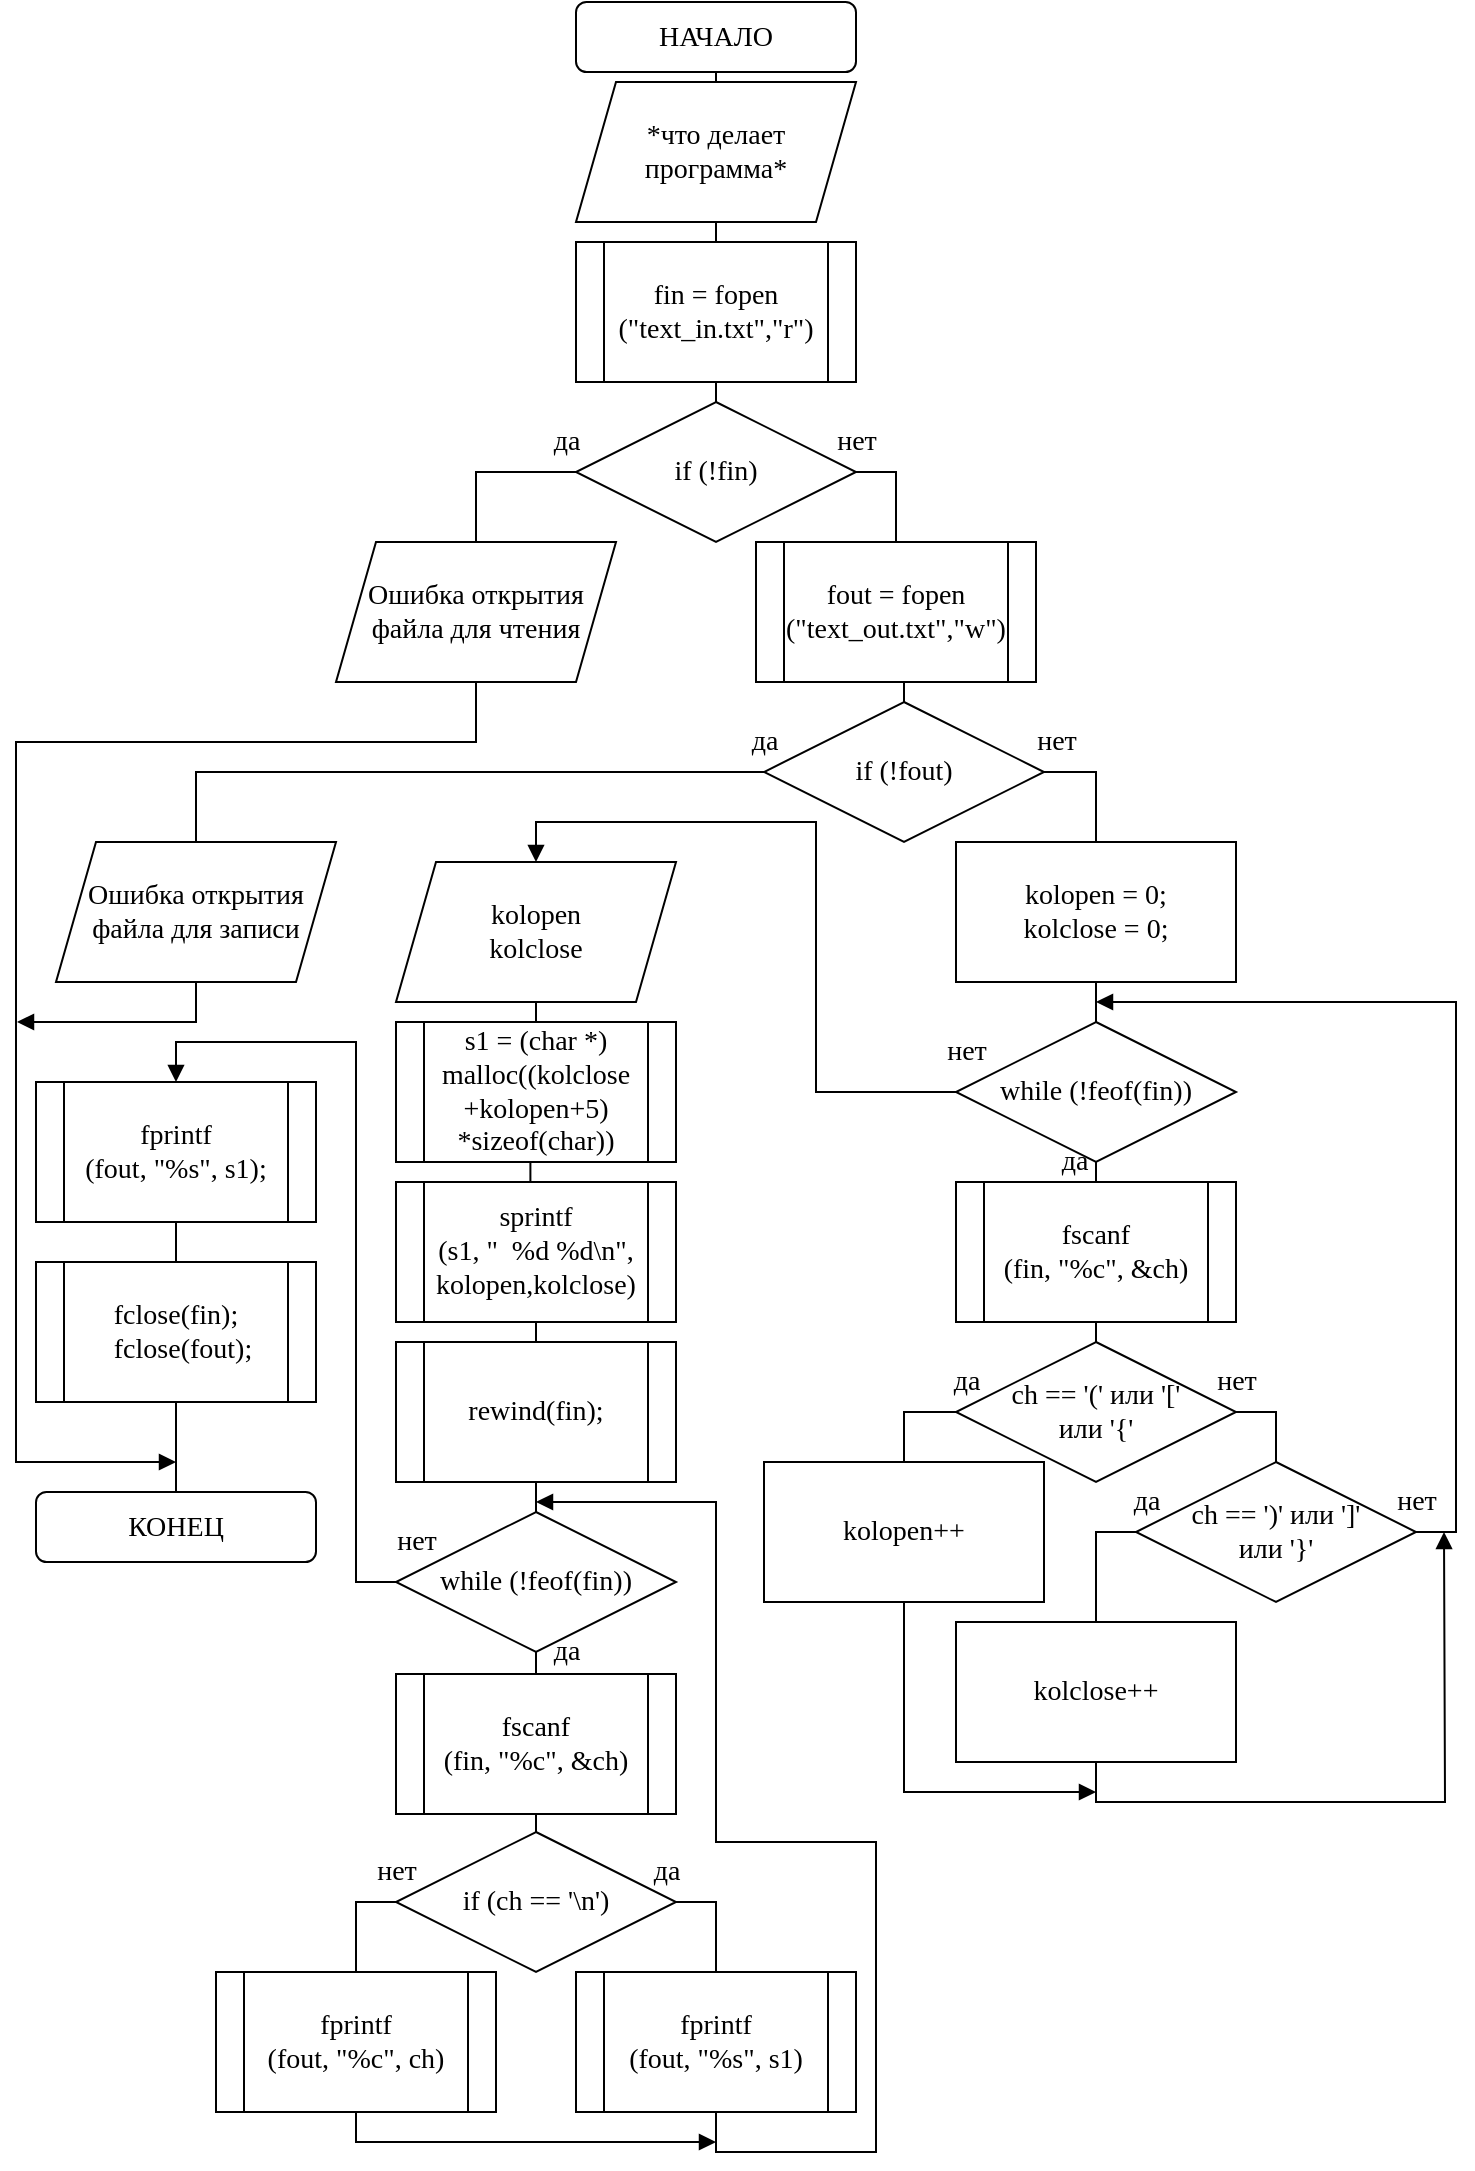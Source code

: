 <mxfile version="13.9.9" type="device" pages="2"><diagram id="NvmlJqEk3ywcbHGN_t4L" name="Си прог5"><mxGraphModel dx="2100" dy="3548" grid="1" gridSize="10" guides="1" tooltips="1" connect="1" arrows="1" fold="1" page="1" pageScale="1" pageWidth="827" pageHeight="1169" math="0" shadow="0"><root><mxCell id="0"/><mxCell id="1" parent="0"/><mxCell id="fmXWl0e9JELPS0jxIPx2-53" style="edgeStyle=orthogonalEdgeStyle;rounded=0;orthogonalLoop=1;jettySize=auto;html=1;exitX=0.5;exitY=1;exitDx=0;exitDy=0;entryX=0.5;entryY=0;entryDx=0;entryDy=0;endArrow=none;endFill=0;" edge="1" parent="1" source="fmXWl0e9JELPS0jxIPx2-6" target="fmXWl0e9JELPS0jxIPx2-7"><mxGeometry relative="1" as="geometry"/></mxCell><mxCell id="fmXWl0e9JELPS0jxIPx2-6" value="&lt;span style=&quot;font-family: &amp;#34;times new roman&amp;#34; ; font-size: 14px&quot;&gt;НАЧАЛО&lt;/span&gt;" style="rounded=1;whiteSpace=wrap;html=1;" vertex="1" parent="1"><mxGeometry x="310" width="140" height="35" as="geometry"/></mxCell><mxCell id="fmXWl0e9JELPS0jxIPx2-54" style="edgeStyle=orthogonalEdgeStyle;rounded=0;orthogonalLoop=1;jettySize=auto;html=1;exitX=0.5;exitY=1;exitDx=0;exitDy=0;entryX=0.5;entryY=0;entryDx=0;entryDy=0;endArrow=none;endFill=0;" edge="1" parent="1" source="fmXWl0e9JELPS0jxIPx2-7" target="fmXWl0e9JELPS0jxIPx2-10"><mxGeometry relative="1" as="geometry"/></mxCell><mxCell id="fmXWl0e9JELPS0jxIPx2-7" value="*что делает программа*" style="shape=parallelogram;perimeter=parallelogramPerimeter;whiteSpace=wrap;html=1;fixedSize=1;strokeWidth=1;fontFamily=Times New Roman;fontSize=14;" vertex="1" parent="1"><mxGeometry x="310" y="40" width="140" height="70" as="geometry"/></mxCell><mxCell id="fmXWl0e9JELPS0jxIPx2-57" style="edgeStyle=orthogonalEdgeStyle;rounded=0;orthogonalLoop=1;jettySize=auto;html=1;exitX=0.5;exitY=1;exitDx=0;exitDy=0;entryX=0.5;entryY=0;entryDx=0;entryDy=0;endArrow=none;endFill=0;" edge="1" parent="1" source="fmXWl0e9JELPS0jxIPx2-10" target="fmXWl0e9JELPS0jxIPx2-11"><mxGeometry relative="1" as="geometry"/></mxCell><mxCell id="fmXWl0e9JELPS0jxIPx2-10" value="fin = fopen&lt;br&gt;(&quot;text_in.txt&quot;,&quot;r&quot;)" style="shape=process;whiteSpace=wrap;html=1;backgroundOutline=1;strokeWidth=1;fontFamily=Times New Roman;fontSize=14;" vertex="1" parent="1"><mxGeometry x="310.0" y="120" width="140" height="70" as="geometry"/></mxCell><mxCell id="fmXWl0e9JELPS0jxIPx2-58" style="edgeStyle=orthogonalEdgeStyle;rounded=0;orthogonalLoop=1;jettySize=auto;html=1;exitX=0;exitY=0.5;exitDx=0;exitDy=0;entryX=0.5;entryY=0;entryDx=0;entryDy=0;endArrow=none;endFill=0;" edge="1" parent="1" source="fmXWl0e9JELPS0jxIPx2-11" target="fmXWl0e9JELPS0jxIPx2-17"><mxGeometry relative="1" as="geometry"/></mxCell><mxCell id="fmXWl0e9JELPS0jxIPx2-59" style="edgeStyle=orthogonalEdgeStyle;rounded=0;orthogonalLoop=1;jettySize=auto;html=1;exitX=1;exitY=0.5;exitDx=0;exitDy=0;entryX=0.5;entryY=0;entryDx=0;entryDy=0;endArrow=none;endFill=0;" edge="1" parent="1" source="fmXWl0e9JELPS0jxIPx2-11" target="fmXWl0e9JELPS0jxIPx2-20"><mxGeometry relative="1" as="geometry"/></mxCell><mxCell id="fmXWl0e9JELPS0jxIPx2-11" value="if (!fin)" style="rhombus;whiteSpace=wrap;html=1;strokeWidth=1;fontFamily=Times New Roman;fontSize=14;" vertex="1" parent="1"><mxGeometry x="310" y="200" width="140" height="70" as="geometry"/></mxCell><mxCell id="fmXWl0e9JELPS0jxIPx2-12" value="да" style="text;html=1;align=center;verticalAlign=middle;resizable=0;points=[];autosize=1;fontSize=14;fontFamily=Times New Roman;" vertex="1" parent="1"><mxGeometry x="290" y="210" width="30" height="20" as="geometry"/></mxCell><mxCell id="fmXWl0e9JELPS0jxIPx2-117" style="edgeStyle=orthogonalEdgeStyle;rounded=0;orthogonalLoop=1;jettySize=auto;html=1;exitX=0.5;exitY=1;exitDx=0;exitDy=0;endArrow=block;endFill=1;" edge="1" parent="1" source="fmXWl0e9JELPS0jxIPx2-17"><mxGeometry relative="1" as="geometry"><mxPoint x="110" y="730" as="targetPoint"/><Array as="points"><mxPoint x="260" y="370"/><mxPoint x="30" y="370"/><mxPoint x="30" y="730"/></Array></mxGeometry></mxCell><mxCell id="fmXWl0e9JELPS0jxIPx2-17" value="Ошибка открытия файла для чтения" style="shape=parallelogram;perimeter=parallelogramPerimeter;whiteSpace=wrap;html=1;fixedSize=1;strokeWidth=1;fontFamily=Times New Roman;fontSize=14;" vertex="1" parent="1"><mxGeometry x="190" y="270" width="140" height="70" as="geometry"/></mxCell><mxCell id="fmXWl0e9JELPS0jxIPx2-60" style="edgeStyle=orthogonalEdgeStyle;rounded=0;orthogonalLoop=1;jettySize=auto;html=1;exitX=0.5;exitY=1;exitDx=0;exitDy=0;entryX=0.5;entryY=0;entryDx=0;entryDy=0;endArrow=none;endFill=0;" edge="1" parent="1" source="fmXWl0e9JELPS0jxIPx2-20" target="fmXWl0e9JELPS0jxIPx2-23"><mxGeometry relative="1" as="geometry"/></mxCell><mxCell id="fmXWl0e9JELPS0jxIPx2-20" value="fout = fopen&lt;br&gt;(&quot;text_out.txt&quot;,&quot;w&quot;)" style="shape=process;whiteSpace=wrap;html=1;backgroundOutline=1;strokeWidth=1;fontFamily=Times New Roman;fontSize=14;" vertex="1" parent="1"><mxGeometry x="400.0" y="270" width="140" height="70" as="geometry"/></mxCell><mxCell id="fmXWl0e9JELPS0jxIPx2-22" value="нет" style="text;html=1;align=center;verticalAlign=middle;resizable=0;points=[];autosize=1;fontSize=14;fontFamily=Times New Roman;" vertex="1" parent="1"><mxGeometry x="430" y="210" width="40" height="20" as="geometry"/></mxCell><mxCell id="fmXWl0e9JELPS0jxIPx2-61" style="edgeStyle=orthogonalEdgeStyle;rounded=0;orthogonalLoop=1;jettySize=auto;html=1;exitX=0;exitY=0.5;exitDx=0;exitDy=0;entryX=0.5;entryY=0;entryDx=0;entryDy=0;endArrow=none;endFill=0;" edge="1" parent="1" source="fmXWl0e9JELPS0jxIPx2-23" target="fmXWl0e9JELPS0jxIPx2-26"><mxGeometry relative="1" as="geometry"/></mxCell><mxCell id="fmXWl0e9JELPS0jxIPx2-62" style="edgeStyle=orthogonalEdgeStyle;rounded=0;orthogonalLoop=1;jettySize=auto;html=1;exitX=1;exitY=0.5;exitDx=0;exitDy=0;entryX=0.5;entryY=0;entryDx=0;entryDy=0;endArrow=none;endFill=0;" edge="1" parent="1" source="fmXWl0e9JELPS0jxIPx2-23" target="fmXWl0e9JELPS0jxIPx2-30"><mxGeometry relative="1" as="geometry"/></mxCell><mxCell id="fmXWl0e9JELPS0jxIPx2-23" value="if (!fout)" style="rhombus;whiteSpace=wrap;html=1;strokeWidth=1;fontFamily=Times New Roman;fontSize=14;" vertex="1" parent="1"><mxGeometry x="404" y="350" width="140" height="70" as="geometry"/></mxCell><mxCell id="fmXWl0e9JELPS0jxIPx2-118" style="edgeStyle=orthogonalEdgeStyle;rounded=0;orthogonalLoop=1;jettySize=auto;html=1;exitX=0.5;exitY=1;exitDx=0;exitDy=0;endArrow=block;endFill=1;" edge="1" parent="1" source="fmXWl0e9JELPS0jxIPx2-26"><mxGeometry relative="1" as="geometry"><mxPoint x="30" y="510" as="targetPoint"/></mxGeometry></mxCell><mxCell id="fmXWl0e9JELPS0jxIPx2-26" value="Ошибка открытия файла для записи" style="shape=parallelogram;perimeter=parallelogramPerimeter;whiteSpace=wrap;html=1;fixedSize=1;strokeWidth=1;fontFamily=Times New Roman;fontSize=14;" vertex="1" parent="1"><mxGeometry x="50" y="420" width="140" height="70" as="geometry"/></mxCell><mxCell id="fmXWl0e9JELPS0jxIPx2-28" value="да" style="text;html=1;align=center;verticalAlign=middle;resizable=0;points=[];autosize=1;fontSize=14;fontFamily=Times New Roman;" vertex="1" parent="1"><mxGeometry x="389" y="360" width="30" height="20" as="geometry"/></mxCell><mxCell id="fmXWl0e9JELPS0jxIPx2-29" value="нет" style="text;html=1;align=center;verticalAlign=middle;resizable=0;points=[];autosize=1;fontSize=14;fontFamily=Times New Roman;" vertex="1" parent="1"><mxGeometry x="530" y="360" width="40" height="20" as="geometry"/></mxCell><mxCell id="fmXWl0e9JELPS0jxIPx2-63" style="edgeStyle=orthogonalEdgeStyle;rounded=0;orthogonalLoop=1;jettySize=auto;html=1;exitX=0.5;exitY=1;exitDx=0;exitDy=0;entryX=0.5;entryY=0;entryDx=0;entryDy=0;endArrow=none;endFill=0;" edge="1" parent="1" source="fmXWl0e9JELPS0jxIPx2-30" target="fmXWl0e9JELPS0jxIPx2-32"><mxGeometry relative="1" as="geometry"/></mxCell><mxCell id="fmXWl0e9JELPS0jxIPx2-30" value="kolopen = 0; &lt;br&gt;kolclose = 0;" style="rounded=0;whiteSpace=wrap;html=1;strokeWidth=1;fontFamily=Times New Roman;fontSize=14;" vertex="1" parent="1"><mxGeometry x="500" y="420" width="140" height="70" as="geometry"/></mxCell><mxCell id="fmXWl0e9JELPS0jxIPx2-65" style="edgeStyle=orthogonalEdgeStyle;rounded=0;orthogonalLoop=1;jettySize=auto;html=1;exitX=0.5;exitY=1;exitDx=0;exitDy=0;entryX=0.5;entryY=0;entryDx=0;entryDy=0;endArrow=none;endFill=0;" edge="1" parent="1" source="fmXWl0e9JELPS0jxIPx2-32" target="fmXWl0e9JELPS0jxIPx2-34"><mxGeometry relative="1" as="geometry"/></mxCell><mxCell id="fmXWl0e9JELPS0jxIPx2-83" style="edgeStyle=orthogonalEdgeStyle;rounded=0;orthogonalLoop=1;jettySize=auto;html=1;exitX=0;exitY=0.5;exitDx=0;exitDy=0;entryX=0.5;entryY=0;entryDx=0;entryDy=0;endArrow=block;endFill=1;" edge="1" parent="1" source="fmXWl0e9JELPS0jxIPx2-32" target="fmXWl0e9JELPS0jxIPx2-78"><mxGeometry relative="1" as="geometry"/></mxCell><mxCell id="fmXWl0e9JELPS0jxIPx2-32" value="while (!feof(fin))" style="rhombus;whiteSpace=wrap;html=1;strokeWidth=1;fontFamily=Times New Roman;fontSize=14;" vertex="1" parent="1"><mxGeometry x="500" y="510" width="140" height="70" as="geometry"/></mxCell><mxCell id="fmXWl0e9JELPS0jxIPx2-66" style="edgeStyle=orthogonalEdgeStyle;rounded=0;orthogonalLoop=1;jettySize=auto;html=1;exitX=0.5;exitY=1;exitDx=0;exitDy=0;entryX=0.5;entryY=0;entryDx=0;entryDy=0;endArrow=none;endFill=0;" edge="1" parent="1" source="fmXWl0e9JELPS0jxIPx2-34" target="fmXWl0e9JELPS0jxIPx2-35"><mxGeometry relative="1" as="geometry"/></mxCell><mxCell id="fmXWl0e9JELPS0jxIPx2-34" value="fscanf&lt;br&gt;(fin, &quot;%c&quot;, &amp;amp;ch)" style="shape=process;whiteSpace=wrap;html=1;backgroundOutline=1;strokeWidth=1;fontFamily=Times New Roman;fontSize=14;" vertex="1" parent="1"><mxGeometry x="500.0" y="590" width="140" height="70" as="geometry"/></mxCell><mxCell id="fmXWl0e9JELPS0jxIPx2-68" style="edgeStyle=orthogonalEdgeStyle;rounded=0;orthogonalLoop=1;jettySize=auto;html=1;exitX=0;exitY=0.5;exitDx=0;exitDy=0;entryX=0.5;entryY=0;entryDx=0;entryDy=0;endArrow=none;endFill=0;" edge="1" parent="1" source="fmXWl0e9JELPS0jxIPx2-35" target="fmXWl0e9JELPS0jxIPx2-39"><mxGeometry relative="1" as="geometry"/></mxCell><mxCell id="fmXWl0e9JELPS0jxIPx2-69" style="edgeStyle=orthogonalEdgeStyle;rounded=0;orthogonalLoop=1;jettySize=auto;html=1;exitX=1;exitY=0.5;exitDx=0;exitDy=0;entryX=0.5;entryY=0;entryDx=0;entryDy=0;endArrow=none;endFill=0;" edge="1" parent="1" source="fmXWl0e9JELPS0jxIPx2-35" target="fmXWl0e9JELPS0jxIPx2-43"><mxGeometry relative="1" as="geometry"/></mxCell><mxCell id="fmXWl0e9JELPS0jxIPx2-35" value="ch == '(' или '['&lt;br&gt;или '{'" style="rhombus;whiteSpace=wrap;html=1;strokeWidth=1;fontFamily=Times New Roman;fontSize=14;" vertex="1" parent="1"><mxGeometry x="500" y="670" width="140" height="70" as="geometry"/></mxCell><mxCell id="fmXWl0e9JELPS0jxIPx2-37" value="нет" style="text;html=1;align=center;verticalAlign=middle;resizable=0;points=[];autosize=1;fontSize=14;fontFamily=Times New Roman;" vertex="1" parent="1"><mxGeometry x="620" y="680" width="40" height="20" as="geometry"/></mxCell><mxCell id="fmXWl0e9JELPS0jxIPx2-74" style="edgeStyle=orthogonalEdgeStyle;rounded=0;orthogonalLoop=1;jettySize=auto;html=1;exitX=0.5;exitY=1;exitDx=0;exitDy=0;endArrow=block;endFill=1;" edge="1" parent="1" source="fmXWl0e9JELPS0jxIPx2-39"><mxGeometry relative="1" as="geometry"><mxPoint x="570" y="895" as="targetPoint"/><Array as="points"><mxPoint x="474" y="895"/></Array></mxGeometry></mxCell><mxCell id="fmXWl0e9JELPS0jxIPx2-39" value="kolopen++" style="rounded=0;whiteSpace=wrap;html=1;strokeWidth=1;fontFamily=Times New Roman;fontSize=14;" vertex="1" parent="1"><mxGeometry x="404" y="730" width="140" height="70" as="geometry"/></mxCell><mxCell id="fmXWl0e9JELPS0jxIPx2-41" value="да" style="text;html=1;align=center;verticalAlign=middle;resizable=0;points=[];autosize=1;fontSize=14;fontFamily=Times New Roman;" vertex="1" parent="1"><mxGeometry x="490" y="680" width="30" height="20" as="geometry"/></mxCell><mxCell id="fmXWl0e9JELPS0jxIPx2-70" style="edgeStyle=orthogonalEdgeStyle;rounded=0;orthogonalLoop=1;jettySize=auto;html=1;exitX=0;exitY=0.5;exitDx=0;exitDy=0;entryX=0.5;entryY=0;entryDx=0;entryDy=0;endArrow=none;endFill=0;" edge="1" parent="1" source="fmXWl0e9JELPS0jxIPx2-43" target="fmXWl0e9JELPS0jxIPx2-46"><mxGeometry relative="1" as="geometry"/></mxCell><mxCell id="fmXWl0e9JELPS0jxIPx2-82" style="edgeStyle=orthogonalEdgeStyle;rounded=0;orthogonalLoop=1;jettySize=auto;html=1;exitX=1;exitY=0.5;exitDx=0;exitDy=0;endArrow=block;endFill=1;" edge="1" parent="1" source="fmXWl0e9JELPS0jxIPx2-43"><mxGeometry relative="1" as="geometry"><mxPoint x="570" y="500" as="targetPoint"/><Array as="points"><mxPoint x="750" y="765"/><mxPoint x="750" y="500"/></Array></mxGeometry></mxCell><mxCell id="fmXWl0e9JELPS0jxIPx2-43" value="&lt;span&gt;ch == ')' или ']'&lt;/span&gt;&lt;br&gt;&lt;span&gt;или '}'&lt;/span&gt;" style="rhombus;whiteSpace=wrap;html=1;strokeWidth=1;fontFamily=Times New Roman;fontSize=14;" vertex="1" parent="1"><mxGeometry x="590" y="730" width="140" height="70" as="geometry"/></mxCell><mxCell id="fmXWl0e9JELPS0jxIPx2-73" style="edgeStyle=orthogonalEdgeStyle;rounded=0;orthogonalLoop=1;jettySize=auto;html=1;exitX=0.5;exitY=1;exitDx=0;exitDy=0;endArrow=block;endFill=1;" edge="1" parent="1" source="fmXWl0e9JELPS0jxIPx2-46"><mxGeometry relative="1" as="geometry"><mxPoint x="744" y="765" as="targetPoint"/></mxGeometry></mxCell><mxCell id="fmXWl0e9JELPS0jxIPx2-46" value="kolclose++" style="rounded=0;whiteSpace=wrap;html=1;strokeWidth=1;fontFamily=Times New Roman;fontSize=14;" vertex="1" parent="1"><mxGeometry x="500" y="810" width="140" height="70" as="geometry"/></mxCell><mxCell id="fmXWl0e9JELPS0jxIPx2-48" value="да" style="text;html=1;align=center;verticalAlign=middle;resizable=0;points=[];autosize=1;fontSize=14;fontFamily=Times New Roman;" vertex="1" parent="1"><mxGeometry x="580" y="740" width="30" height="20" as="geometry"/></mxCell><mxCell id="fmXWl0e9JELPS0jxIPx2-49" value="нет" style="text;html=1;align=center;verticalAlign=middle;resizable=0;points=[];autosize=1;fontSize=14;fontFamily=Times New Roman;" vertex="1" parent="1"><mxGeometry x="710" y="740" width="40" height="20" as="geometry"/></mxCell><mxCell id="fmXWl0e9JELPS0jxIPx2-76" value="да" style="text;html=1;align=center;verticalAlign=middle;resizable=0;points=[];autosize=1;fontSize=14;fontFamily=Times New Roman;" vertex="1" parent="1"><mxGeometry x="544" y="570" width="30" height="20" as="geometry"/></mxCell><mxCell id="fmXWl0e9JELPS0jxIPx2-77" value="нет" style="text;html=1;align=center;verticalAlign=middle;resizable=0;points=[];autosize=1;fontSize=14;fontFamily=Times New Roman;" vertex="1" parent="1"><mxGeometry x="485" y="515" width="40" height="20" as="geometry"/></mxCell><mxCell id="fmXWl0e9JELPS0jxIPx2-103" style="edgeStyle=orthogonalEdgeStyle;rounded=0;orthogonalLoop=1;jettySize=auto;html=1;exitX=0.5;exitY=1;exitDx=0;exitDy=0;entryX=0.5;entryY=0;entryDx=0;entryDy=0;endArrow=none;endFill=0;" edge="1" parent="1" source="fmXWl0e9JELPS0jxIPx2-78" target="fmXWl0e9JELPS0jxIPx2-101"><mxGeometry relative="1" as="geometry"/></mxCell><mxCell id="fmXWl0e9JELPS0jxIPx2-78" value="kolopen&lt;br&gt;kolclose" style="shape=parallelogram;perimeter=parallelogramPerimeter;whiteSpace=wrap;html=1;fixedSize=1;strokeWidth=1;fontFamily=Times New Roman;fontSize=14;" vertex="1" parent="1"><mxGeometry x="220" y="430" width="140" height="70" as="geometry"/></mxCell><mxCell id="fmXWl0e9JELPS0jxIPx2-89" style="edgeStyle=orthogonalEdgeStyle;rounded=0;orthogonalLoop=1;jettySize=auto;html=1;exitX=0.5;exitY=1;exitDx=0;exitDy=0;entryX=0.5;entryY=0;entryDx=0;entryDy=0;endArrow=none;endFill=0;" edge="1" parent="1" source="fmXWl0e9JELPS0jxIPx2-79" target="fmXWl0e9JELPS0jxIPx2-88"><mxGeometry relative="1" as="geometry"/></mxCell><mxCell id="fmXWl0e9JELPS0jxIPx2-79" value="rewind(fin);" style="shape=process;whiteSpace=wrap;html=1;backgroundOutline=1;strokeWidth=1;fontFamily=Times New Roman;fontSize=14;" vertex="1" parent="1"><mxGeometry x="220.0" y="670" width="140" height="70" as="geometry"/></mxCell><mxCell id="fmXWl0e9JELPS0jxIPx2-113" style="edgeStyle=orthogonalEdgeStyle;rounded=0;orthogonalLoop=1;jettySize=auto;html=1;exitX=0.5;exitY=1;exitDx=0;exitDy=0;entryX=0.5;entryY=0;entryDx=0;entryDy=0;endArrow=none;endFill=0;" edge="1" parent="1" source="fmXWl0e9JELPS0jxIPx2-80" target="fmXWl0e9JELPS0jxIPx2-112"><mxGeometry relative="1" as="geometry"/></mxCell><mxCell id="fmXWl0e9JELPS0jxIPx2-80" value="&lt;div&gt;fclose(fin);&lt;/div&gt;&lt;div&gt;&amp;nbsp;&lt;span&gt;&#9;&lt;/span&gt;fclose(fout);&lt;/div&gt;" style="shape=process;whiteSpace=wrap;html=1;backgroundOutline=1;strokeWidth=1;fontFamily=Times New Roman;fontSize=14;" vertex="1" parent="1"><mxGeometry x="40.0" y="630" width="140" height="70" as="geometry"/></mxCell><mxCell id="fmXWl0e9JELPS0jxIPx2-93" style="edgeStyle=orthogonalEdgeStyle;rounded=0;orthogonalLoop=1;jettySize=auto;html=1;exitX=0.5;exitY=1;exitDx=0;exitDy=0;entryX=0.5;entryY=0;entryDx=0;entryDy=0;endArrow=none;endFill=0;" edge="1" parent="1" source="fmXWl0e9JELPS0jxIPx2-86" target="fmXWl0e9JELPS0jxIPx2-92"><mxGeometry relative="1" as="geometry"/></mxCell><mxCell id="fmXWl0e9JELPS0jxIPx2-86" value="fscanf&lt;br&gt;(fin, &quot;%c&quot;, &amp;amp;ch)" style="shape=process;whiteSpace=wrap;html=1;backgroundOutline=1;strokeWidth=1;fontFamily=Times New Roman;fontSize=14;" vertex="1" parent="1"><mxGeometry x="220.0" y="836" width="140" height="70" as="geometry"/></mxCell><mxCell id="fmXWl0e9JELPS0jxIPx2-90" style="edgeStyle=orthogonalEdgeStyle;rounded=0;orthogonalLoop=1;jettySize=auto;html=1;exitX=0.5;exitY=1;exitDx=0;exitDy=0;entryX=0.5;entryY=0;entryDx=0;entryDy=0;endArrow=none;endFill=0;" edge="1" parent="1" source="fmXWl0e9JELPS0jxIPx2-88" target="fmXWl0e9JELPS0jxIPx2-86"><mxGeometry relative="1" as="geometry"/></mxCell><mxCell id="fmXWl0e9JELPS0jxIPx2-110" style="edgeStyle=orthogonalEdgeStyle;rounded=0;orthogonalLoop=1;jettySize=auto;html=1;exitX=0;exitY=0.5;exitDx=0;exitDy=0;endArrow=block;endFill=1;entryX=0.5;entryY=0;entryDx=0;entryDy=0;" edge="1" parent="1" source="fmXWl0e9JELPS0jxIPx2-88" target="fmXWl0e9JELPS0jxIPx2-106"><mxGeometry relative="1" as="geometry"><mxPoint x="140" y="550" as="targetPoint"/></mxGeometry></mxCell><mxCell id="fmXWl0e9JELPS0jxIPx2-88" value="while (!feof(fin))" style="rhombus;whiteSpace=wrap;html=1;strokeWidth=1;fontFamily=Times New Roman;fontSize=14;" vertex="1" parent="1"><mxGeometry x="220" y="755" width="140" height="70" as="geometry"/></mxCell><mxCell id="fmXWl0e9JELPS0jxIPx2-91" value="да" style="text;html=1;align=center;verticalAlign=middle;resizable=0;points=[];autosize=1;fontSize=14;fontFamily=Times New Roman;" vertex="1" parent="1"><mxGeometry x="290" y="815" width="30" height="20" as="geometry"/></mxCell><mxCell id="fmXWl0e9JELPS0jxIPx2-96" style="edgeStyle=orthogonalEdgeStyle;rounded=0;orthogonalLoop=1;jettySize=auto;html=1;exitX=1;exitY=0.5;exitDx=0;exitDy=0;entryX=0.5;entryY=0;entryDx=0;entryDy=0;endArrow=none;endFill=0;" edge="1" parent="1" source="fmXWl0e9JELPS0jxIPx2-92" target="fmXWl0e9JELPS0jxIPx2-94"><mxGeometry relative="1" as="geometry"/></mxCell><mxCell id="fmXWl0e9JELPS0jxIPx2-100" style="edgeStyle=orthogonalEdgeStyle;rounded=0;orthogonalLoop=1;jettySize=auto;html=1;exitX=0;exitY=0.5;exitDx=0;exitDy=0;entryX=0.5;entryY=0;entryDx=0;entryDy=0;endArrow=none;endFill=0;" edge="1" parent="1" source="fmXWl0e9JELPS0jxIPx2-92" target="fmXWl0e9JELPS0jxIPx2-99"><mxGeometry relative="1" as="geometry"/></mxCell><mxCell id="fmXWl0e9JELPS0jxIPx2-92" value="if (ch == '\n')" style="rhombus;whiteSpace=wrap;html=1;strokeWidth=1;fontFamily=Times New Roman;fontSize=14;" vertex="1" parent="1"><mxGeometry x="220" y="915" width="140" height="70" as="geometry"/></mxCell><mxCell id="fmXWl0e9JELPS0jxIPx2-107" style="edgeStyle=orthogonalEdgeStyle;rounded=0;orthogonalLoop=1;jettySize=auto;html=1;exitX=0.5;exitY=1;exitDx=0;exitDy=0;endArrow=block;endFill=1;" edge="1" parent="1" source="fmXWl0e9JELPS0jxIPx2-94"><mxGeometry relative="1" as="geometry"><mxPoint x="290" y="750" as="targetPoint"/><Array as="points"><mxPoint x="380" y="1075"/><mxPoint x="460" y="1075"/><mxPoint x="460" y="920"/><mxPoint x="380" y="920"/><mxPoint x="380" y="750"/></Array></mxGeometry></mxCell><mxCell id="fmXWl0e9JELPS0jxIPx2-94" value="fprintf&lt;br&gt;(fout, &quot;%s&quot;, s1)" style="shape=process;whiteSpace=wrap;html=1;backgroundOutline=1;strokeWidth=1;fontFamily=Times New Roman;fontSize=14;" vertex="1" parent="1"><mxGeometry x="310.0" y="985" width="140" height="70" as="geometry"/></mxCell><mxCell id="fmXWl0e9JELPS0jxIPx2-95" value="да" style="text;html=1;align=center;verticalAlign=middle;resizable=0;points=[];autosize=1;fontSize=14;fontFamily=Times New Roman;" vertex="1" parent="1"><mxGeometry x="340" y="925" width="30" height="20" as="geometry"/></mxCell><mxCell id="fmXWl0e9JELPS0jxIPx2-97" value="нет" style="text;html=1;align=center;verticalAlign=middle;resizable=0;points=[];autosize=1;fontSize=14;fontFamily=Times New Roman;" vertex="1" parent="1"><mxGeometry x="200" y="925" width="40" height="20" as="geometry"/></mxCell><mxCell id="fmXWl0e9JELPS0jxIPx2-108" style="edgeStyle=orthogonalEdgeStyle;rounded=0;orthogonalLoop=1;jettySize=auto;html=1;exitX=0.5;exitY=1;exitDx=0;exitDy=0;endArrow=block;endFill=1;" edge="1" parent="1" source="fmXWl0e9JELPS0jxIPx2-99"><mxGeometry relative="1" as="geometry"><mxPoint x="380" y="1070" as="targetPoint"/><Array as="points"><mxPoint x="200" y="1070"/></Array></mxGeometry></mxCell><mxCell id="fmXWl0e9JELPS0jxIPx2-99" value="fprintf&lt;br&gt;(fout, &quot;%c&quot;, ch)" style="shape=process;whiteSpace=wrap;html=1;backgroundOutline=1;strokeWidth=1;fontFamily=Times New Roman;fontSize=14;" vertex="1" parent="1"><mxGeometry x="130.0" y="985" width="140" height="70" as="geometry"/></mxCell><mxCell id="fmXWl0e9JELPS0jxIPx2-104" style="edgeStyle=orthogonalEdgeStyle;rounded=0;orthogonalLoop=1;jettySize=auto;html=1;exitX=0.5;exitY=1;exitDx=0;exitDy=0;entryX=0.48;entryY=0.005;entryDx=0;entryDy=0;entryPerimeter=0;endArrow=none;endFill=0;" edge="1" parent="1" source="fmXWl0e9JELPS0jxIPx2-101" target="fmXWl0e9JELPS0jxIPx2-102"><mxGeometry relative="1" as="geometry"/></mxCell><mxCell id="fmXWl0e9JELPS0jxIPx2-101" value="s1 = (char *)&lt;br&gt;malloc((kolclose&lt;br&gt;+kolopen+5)&lt;br&gt;*sizeof(char))" style="shape=process;whiteSpace=wrap;html=1;backgroundOutline=1;strokeWidth=1;fontFamily=Times New Roman;fontSize=14;" vertex="1" parent="1"><mxGeometry x="220.0" y="510" width="140" height="70" as="geometry"/></mxCell><mxCell id="fmXWl0e9JELPS0jxIPx2-105" style="edgeStyle=orthogonalEdgeStyle;rounded=0;orthogonalLoop=1;jettySize=auto;html=1;exitX=0.5;exitY=1;exitDx=0;exitDy=0;entryX=0.5;entryY=0;entryDx=0;entryDy=0;endArrow=none;endFill=0;" edge="1" parent="1" source="fmXWl0e9JELPS0jxIPx2-102" target="fmXWl0e9JELPS0jxIPx2-79"><mxGeometry relative="1" as="geometry"/></mxCell><mxCell id="fmXWl0e9JELPS0jxIPx2-102" value="sprintf&lt;br&gt;(s1, &quot;&amp;nbsp; %d %d\n&quot;, kolopen,kolclose)" style="shape=process;whiteSpace=wrap;html=1;backgroundOutline=1;strokeWidth=1;fontFamily=Times New Roman;fontSize=14;" vertex="1" parent="1"><mxGeometry x="220.0" y="590" width="140" height="70" as="geometry"/></mxCell><mxCell id="fmXWl0e9JELPS0jxIPx2-111" style="edgeStyle=orthogonalEdgeStyle;rounded=0;orthogonalLoop=1;jettySize=auto;html=1;exitX=0.5;exitY=1;exitDx=0;exitDy=0;entryX=0.5;entryY=0;entryDx=0;entryDy=0;endArrow=none;endFill=0;" edge="1" parent="1" source="fmXWl0e9JELPS0jxIPx2-106" target="fmXWl0e9JELPS0jxIPx2-80"><mxGeometry relative="1" as="geometry"/></mxCell><mxCell id="fmXWl0e9JELPS0jxIPx2-106" value="fprintf&lt;br&gt;(fout, &quot;%s&quot;, s1);" style="shape=process;whiteSpace=wrap;html=1;backgroundOutline=1;strokeWidth=1;fontFamily=Times New Roman;fontSize=14;" vertex="1" parent="1"><mxGeometry x="40.0" y="540" width="140" height="70" as="geometry"/></mxCell><mxCell id="fmXWl0e9JELPS0jxIPx2-109" value="нет" style="text;html=1;align=center;verticalAlign=middle;resizable=0;points=[];autosize=1;fontSize=14;fontFamily=Times New Roman;" vertex="1" parent="1"><mxGeometry x="210" y="760" width="40" height="20" as="geometry"/></mxCell><mxCell id="fmXWl0e9JELPS0jxIPx2-112" value="&lt;span style=&quot;font-family: &amp;#34;times new roman&amp;#34; ; font-size: 14px&quot;&gt;КОНЕЦ&lt;/span&gt;" style="rounded=1;whiteSpace=wrap;html=1;" vertex="1" parent="1"><mxGeometry x="40" y="745" width="140" height="35" as="geometry"/></mxCell></root></mxGraphModel></diagram><diagram id="979_A_OzqXZKYdMuLfV8" name="С++ прог5"><mxGraphModel dx="1313" dy="2218" grid="1" gridSize="10" guides="1" tooltips="1" connect="1" arrows="1" fold="1" page="1" pageScale="1" pageWidth="827" pageHeight="1169" math="0" shadow="0"><root><mxCell id="fdhUno-rEcgjHLzzjXYP-0"/><mxCell id="fdhUno-rEcgjHLzzjXYP-1" parent="fdhUno-rEcgjHLzzjXYP-0"/><mxCell id="fdhUno-rEcgjHLzzjXYP-2" style="edgeStyle=orthogonalEdgeStyle;rounded=0;orthogonalLoop=1;jettySize=auto;html=1;exitX=0.5;exitY=1;exitDx=0;exitDy=0;entryX=0.5;entryY=0;entryDx=0;entryDy=0;endArrow=none;endFill=0;" edge="1" parent="fdhUno-rEcgjHLzzjXYP-1" source="fdhUno-rEcgjHLzzjXYP-3" target="fdhUno-rEcgjHLzzjXYP-5"><mxGeometry relative="1" as="geometry"/></mxCell><mxCell id="fdhUno-rEcgjHLzzjXYP-3" value="&lt;span style=&quot;font-family: &amp;#34;times new roman&amp;#34; ; font-size: 14px&quot;&gt;НАЧАЛО&lt;/span&gt;" style="rounded=1;whiteSpace=wrap;html=1;" vertex="1" parent="fdhUno-rEcgjHLzzjXYP-1"><mxGeometry x="310" width="140" height="35" as="geometry"/></mxCell><mxCell id="fdhUno-rEcgjHLzzjXYP-4" style="edgeStyle=orthogonalEdgeStyle;rounded=0;orthogonalLoop=1;jettySize=auto;html=1;exitX=0.5;exitY=1;exitDx=0;exitDy=0;entryX=0.5;entryY=0;entryDx=0;entryDy=0;endArrow=none;endFill=0;" edge="1" parent="fdhUno-rEcgjHLzzjXYP-1" source="fdhUno-rEcgjHLzzjXYP-5" target="fdhUno-rEcgjHLzzjXYP-7"><mxGeometry relative="1" as="geometry"/></mxCell><mxCell id="fdhUno-rEcgjHLzzjXYP-5" value="*что делает программа*" style="shape=parallelogram;perimeter=parallelogramPerimeter;whiteSpace=wrap;html=1;fixedSize=1;strokeWidth=1;fontFamily=Times New Roman;fontSize=14;" vertex="1" parent="fdhUno-rEcgjHLzzjXYP-1"><mxGeometry x="310" y="40" width="140" height="70" as="geometry"/></mxCell><mxCell id="fdhUno-rEcgjHLzzjXYP-6" style="edgeStyle=orthogonalEdgeStyle;rounded=0;orthogonalLoop=1;jettySize=auto;html=1;exitX=0.5;exitY=1;exitDx=0;exitDy=0;entryX=0.5;entryY=0;entryDx=0;entryDy=0;endArrow=none;endFill=0;" edge="1" parent="fdhUno-rEcgjHLzzjXYP-1" source="fdhUno-rEcgjHLzzjXYP-7" target="fdhUno-rEcgjHLzzjXYP-10"><mxGeometry relative="1" as="geometry"/></mxCell><mxCell id="fdhUno-rEcgjHLzzjXYP-7" value="ifstream fin&lt;br&gt;(&quot;text_in.txt&quot;, ios::in)" style="shape=process;whiteSpace=wrap;html=1;backgroundOutline=1;strokeWidth=1;fontFamily=Times New Roman;fontSize=14;" vertex="1" parent="fdhUno-rEcgjHLzzjXYP-1"><mxGeometry x="310.0" y="120" width="140" height="70" as="geometry"/></mxCell><mxCell id="fdhUno-rEcgjHLzzjXYP-8" style="edgeStyle=orthogonalEdgeStyle;rounded=0;orthogonalLoop=1;jettySize=auto;html=1;exitX=0;exitY=0.5;exitDx=0;exitDy=0;entryX=0.5;entryY=0;entryDx=0;entryDy=0;endArrow=none;endFill=0;" edge="1" parent="fdhUno-rEcgjHLzzjXYP-1" source="fdhUno-rEcgjHLzzjXYP-10" target="fdhUno-rEcgjHLzzjXYP-13"><mxGeometry relative="1" as="geometry"/></mxCell><mxCell id="fdhUno-rEcgjHLzzjXYP-9" style="edgeStyle=orthogonalEdgeStyle;rounded=0;orthogonalLoop=1;jettySize=auto;html=1;exitX=1;exitY=0.5;exitDx=0;exitDy=0;entryX=0.5;entryY=0;entryDx=0;entryDy=0;endArrow=none;endFill=0;" edge="1" parent="fdhUno-rEcgjHLzzjXYP-1" source="fdhUno-rEcgjHLzzjXYP-10" target="fdhUno-rEcgjHLzzjXYP-15"><mxGeometry relative="1" as="geometry"/></mxCell><mxCell id="fdhUno-rEcgjHLzzjXYP-10" value="if (!fin)" style="rhombus;whiteSpace=wrap;html=1;strokeWidth=1;fontFamily=Times New Roman;fontSize=14;" vertex="1" parent="fdhUno-rEcgjHLzzjXYP-1"><mxGeometry x="310" y="200" width="140" height="70" as="geometry"/></mxCell><mxCell id="fdhUno-rEcgjHLzzjXYP-11" value="да" style="text;html=1;align=center;verticalAlign=middle;resizable=0;points=[];autosize=1;fontSize=14;fontFamily=Times New Roman;" vertex="1" parent="fdhUno-rEcgjHLzzjXYP-1"><mxGeometry x="290" y="210" width="30" height="20" as="geometry"/></mxCell><mxCell id="fdhUno-rEcgjHLzzjXYP-12" style="edgeStyle=orthogonalEdgeStyle;rounded=0;orthogonalLoop=1;jettySize=auto;html=1;exitX=0.5;exitY=1;exitDx=0;exitDy=0;endArrow=block;endFill=1;" edge="1" parent="fdhUno-rEcgjHLzzjXYP-1" source="fdhUno-rEcgjHLzzjXYP-13"><mxGeometry relative="1" as="geometry"><mxPoint x="110" y="660" as="targetPoint"/><Array as="points"><mxPoint x="260" y="370"/><mxPoint x="30" y="370"/><mxPoint x="30" y="660"/><mxPoint x="110" y="660"/></Array></mxGeometry></mxCell><mxCell id="fdhUno-rEcgjHLzzjXYP-13" value="Ошибка открытия файла для чтения" style="shape=parallelogram;perimeter=parallelogramPerimeter;whiteSpace=wrap;html=1;fixedSize=1;strokeWidth=1;fontFamily=Times New Roman;fontSize=14;" vertex="1" parent="fdhUno-rEcgjHLzzjXYP-1"><mxGeometry x="190" y="270" width="140" height="70" as="geometry"/></mxCell><mxCell id="fdhUno-rEcgjHLzzjXYP-14" style="edgeStyle=orthogonalEdgeStyle;rounded=0;orthogonalLoop=1;jettySize=auto;html=1;exitX=0.5;exitY=1;exitDx=0;exitDy=0;entryX=0.5;entryY=0;entryDx=0;entryDy=0;endArrow=none;endFill=0;" edge="1" parent="fdhUno-rEcgjHLzzjXYP-1" source="fdhUno-rEcgjHLzzjXYP-15" target="fdhUno-rEcgjHLzzjXYP-19"><mxGeometry relative="1" as="geometry"/></mxCell><mxCell id="fdhUno-rEcgjHLzzjXYP-15" value="ofstream fout&lt;br&gt;(&quot;text_out.txt&quot;, ios::out)" style="shape=process;whiteSpace=wrap;html=1;backgroundOutline=1;strokeWidth=1;fontFamily=Times New Roman;fontSize=14;" vertex="1" parent="fdhUno-rEcgjHLzzjXYP-1"><mxGeometry x="400.0" y="270" width="140" height="70" as="geometry"/></mxCell><mxCell id="fdhUno-rEcgjHLzzjXYP-16" value="нет" style="text;html=1;align=center;verticalAlign=middle;resizable=0;points=[];autosize=1;fontSize=14;fontFamily=Times New Roman;" vertex="1" parent="fdhUno-rEcgjHLzzjXYP-1"><mxGeometry x="430" y="210" width="40" height="20" as="geometry"/></mxCell><mxCell id="fdhUno-rEcgjHLzzjXYP-17" style="edgeStyle=orthogonalEdgeStyle;rounded=0;orthogonalLoop=1;jettySize=auto;html=1;exitX=0;exitY=0.5;exitDx=0;exitDy=0;entryX=0.5;entryY=0;entryDx=0;entryDy=0;endArrow=none;endFill=0;" edge="1" parent="fdhUno-rEcgjHLzzjXYP-1" source="fdhUno-rEcgjHLzzjXYP-19" target="fdhUno-rEcgjHLzzjXYP-21"><mxGeometry relative="1" as="geometry"/></mxCell><mxCell id="fdhUno-rEcgjHLzzjXYP-18" style="edgeStyle=orthogonalEdgeStyle;rounded=0;orthogonalLoop=1;jettySize=auto;html=1;exitX=1;exitY=0.5;exitDx=0;exitDy=0;entryX=0.5;entryY=0;entryDx=0;entryDy=0;endArrow=none;endFill=0;" edge="1" parent="fdhUno-rEcgjHLzzjXYP-1" source="fdhUno-rEcgjHLzzjXYP-19" target="fdhUno-rEcgjHLzzjXYP-25"><mxGeometry relative="1" as="geometry"/></mxCell><mxCell id="fdhUno-rEcgjHLzzjXYP-19" value="if (!fout)" style="rhombus;whiteSpace=wrap;html=1;strokeWidth=1;fontFamily=Times New Roman;fontSize=14;" vertex="1" parent="fdhUno-rEcgjHLzzjXYP-1"><mxGeometry x="404" y="350" width="140" height="70" as="geometry"/></mxCell><mxCell id="fdhUno-rEcgjHLzzjXYP-20" style="edgeStyle=orthogonalEdgeStyle;rounded=0;orthogonalLoop=1;jettySize=auto;html=1;exitX=0.5;exitY=1;exitDx=0;exitDy=0;endArrow=block;endFill=1;" edge="1" parent="fdhUno-rEcgjHLzzjXYP-1" source="fdhUno-rEcgjHLzzjXYP-21"><mxGeometry relative="1" as="geometry"><mxPoint x="30" y="510" as="targetPoint"/></mxGeometry></mxCell><mxCell id="fdhUno-rEcgjHLzzjXYP-21" value="Ошибка открытия файла для записи" style="shape=parallelogram;perimeter=parallelogramPerimeter;whiteSpace=wrap;html=1;fixedSize=1;strokeWidth=1;fontFamily=Times New Roman;fontSize=14;" vertex="1" parent="fdhUno-rEcgjHLzzjXYP-1"><mxGeometry x="50" y="420" width="140" height="70" as="geometry"/></mxCell><mxCell id="fdhUno-rEcgjHLzzjXYP-22" value="да" style="text;html=1;align=center;verticalAlign=middle;resizable=0;points=[];autosize=1;fontSize=14;fontFamily=Times New Roman;" vertex="1" parent="fdhUno-rEcgjHLzzjXYP-1"><mxGeometry x="389" y="360" width="30" height="20" as="geometry"/></mxCell><mxCell id="fdhUno-rEcgjHLzzjXYP-23" value="нет" style="text;html=1;align=center;verticalAlign=middle;resizable=0;points=[];autosize=1;fontSize=14;fontFamily=Times New Roman;" vertex="1" parent="fdhUno-rEcgjHLzzjXYP-1"><mxGeometry x="530" y="360" width="40" height="20" as="geometry"/></mxCell><mxCell id="fdhUno-rEcgjHLzzjXYP-24" style="edgeStyle=orthogonalEdgeStyle;rounded=0;orthogonalLoop=1;jettySize=auto;html=1;exitX=0.5;exitY=1;exitDx=0;exitDy=0;entryX=0.5;entryY=0;entryDx=0;entryDy=0;endArrow=none;endFill=0;" edge="1" parent="fdhUno-rEcgjHLzzjXYP-1" source="fdhUno-rEcgjHLzzjXYP-25" target="fdhUno-rEcgjHLzzjXYP-28"><mxGeometry relative="1" as="geometry"/></mxCell><mxCell id="fdhUno-rEcgjHLzzjXYP-25" value="kolopen = 0; &lt;br&gt;kolclose = 0;" style="rounded=0;whiteSpace=wrap;html=1;strokeWidth=1;fontFamily=Times New Roman;fontSize=14;" vertex="1" parent="fdhUno-rEcgjHLzzjXYP-1"><mxGeometry x="500" y="420" width="140" height="70" as="geometry"/></mxCell><mxCell id="fdhUno-rEcgjHLzzjXYP-26" style="edgeStyle=orthogonalEdgeStyle;rounded=0;orthogonalLoop=1;jettySize=auto;html=1;exitX=0.5;exitY=1;exitDx=0;exitDy=0;entryX=0.5;entryY=0;entryDx=0;entryDy=0;endArrow=none;endFill=0;" edge="1" parent="fdhUno-rEcgjHLzzjXYP-1" source="fdhUno-rEcgjHLzzjXYP-28"><mxGeometry relative="1" as="geometry"><mxPoint x="570" y="590.0" as="targetPoint"/></mxGeometry></mxCell><mxCell id="fdhUno-rEcgjHLzzjXYP-27" style="edgeStyle=orthogonalEdgeStyle;rounded=0;orthogonalLoop=1;jettySize=auto;html=1;exitX=0;exitY=0.5;exitDx=0;exitDy=0;entryX=0.5;entryY=0;entryDx=0;entryDy=0;endArrow=block;endFill=1;" edge="1" parent="fdhUno-rEcgjHLzzjXYP-1" source="fdhUno-rEcgjHLzzjXYP-28" target="fdhUno-rEcgjHLzzjXYP-48"><mxGeometry relative="1" as="geometry"/></mxCell><mxCell id="fdhUno-rEcgjHLzzjXYP-28" value="while (!fin.eof())" style="rhombus;whiteSpace=wrap;html=1;strokeWidth=1;fontFamily=Times New Roman;fontSize=14;" vertex="1" parent="fdhUno-rEcgjHLzzjXYP-1"><mxGeometry x="500" y="510" width="140" height="70" as="geometry"/></mxCell><mxCell id="fdhUno-rEcgjHLzzjXYP-29" style="edgeStyle=orthogonalEdgeStyle;rounded=0;orthogonalLoop=1;jettySize=auto;html=1;exitX=0.5;exitY=1;exitDx=0;exitDy=0;entryX=0.5;entryY=0;entryDx=0;entryDy=0;endArrow=none;endFill=0;" edge="1" parent="fdhUno-rEcgjHLzzjXYP-1" target="fdhUno-rEcgjHLzzjXYP-33"><mxGeometry relative="1" as="geometry"><mxPoint x="570.0" y="660" as="sourcePoint"/></mxGeometry></mxCell><mxCell id="fdhUno-rEcgjHLzzjXYP-31" style="edgeStyle=orthogonalEdgeStyle;rounded=0;orthogonalLoop=1;jettySize=auto;html=1;exitX=0;exitY=0.5;exitDx=0;exitDy=0;entryX=0.5;entryY=0;entryDx=0;entryDy=0;endArrow=none;endFill=0;" edge="1" parent="fdhUno-rEcgjHLzzjXYP-1" source="fdhUno-rEcgjHLzzjXYP-33" target="fdhUno-rEcgjHLzzjXYP-36"><mxGeometry relative="1" as="geometry"/></mxCell><mxCell id="fdhUno-rEcgjHLzzjXYP-32" style="edgeStyle=orthogonalEdgeStyle;rounded=0;orthogonalLoop=1;jettySize=auto;html=1;exitX=1;exitY=0.5;exitDx=0;exitDy=0;entryX=0.5;entryY=0;entryDx=0;entryDy=0;endArrow=none;endFill=0;" edge="1" parent="fdhUno-rEcgjHLzzjXYP-1" source="fdhUno-rEcgjHLzzjXYP-33" target="fdhUno-rEcgjHLzzjXYP-40"><mxGeometry relative="1" as="geometry"/></mxCell><mxCell id="fdhUno-rEcgjHLzzjXYP-33" value="ch == '(' или '['&lt;br&gt;или '{'" style="rhombus;whiteSpace=wrap;html=1;strokeWidth=1;fontFamily=Times New Roman;fontSize=14;" vertex="1" parent="fdhUno-rEcgjHLzzjXYP-1"><mxGeometry x="500" y="670" width="140" height="70" as="geometry"/></mxCell><mxCell id="fdhUno-rEcgjHLzzjXYP-34" value="нет" style="text;html=1;align=center;verticalAlign=middle;resizable=0;points=[];autosize=1;fontSize=14;fontFamily=Times New Roman;" vertex="1" parent="fdhUno-rEcgjHLzzjXYP-1"><mxGeometry x="620" y="680" width="40" height="20" as="geometry"/></mxCell><mxCell id="fdhUno-rEcgjHLzzjXYP-35" style="edgeStyle=orthogonalEdgeStyle;rounded=0;orthogonalLoop=1;jettySize=auto;html=1;exitX=0.5;exitY=1;exitDx=0;exitDy=0;endArrow=block;endFill=1;" edge="1" parent="fdhUno-rEcgjHLzzjXYP-1" source="fdhUno-rEcgjHLzzjXYP-36"><mxGeometry relative="1" as="geometry"><mxPoint x="570" y="895" as="targetPoint"/><Array as="points"><mxPoint x="474" y="895"/></Array></mxGeometry></mxCell><mxCell id="fdhUno-rEcgjHLzzjXYP-36" value="kolopen++" style="rounded=0;whiteSpace=wrap;html=1;strokeWidth=1;fontFamily=Times New Roman;fontSize=14;" vertex="1" parent="fdhUno-rEcgjHLzzjXYP-1"><mxGeometry x="404" y="730" width="140" height="70" as="geometry"/></mxCell><mxCell id="fdhUno-rEcgjHLzzjXYP-37" value="да" style="text;html=1;align=center;verticalAlign=middle;resizable=0;points=[];autosize=1;fontSize=14;fontFamily=Times New Roman;" vertex="1" parent="fdhUno-rEcgjHLzzjXYP-1"><mxGeometry x="490" y="680" width="30" height="20" as="geometry"/></mxCell><mxCell id="fdhUno-rEcgjHLzzjXYP-38" style="edgeStyle=orthogonalEdgeStyle;rounded=0;orthogonalLoop=1;jettySize=auto;html=1;exitX=0;exitY=0.5;exitDx=0;exitDy=0;entryX=0.5;entryY=0;entryDx=0;entryDy=0;endArrow=none;endFill=0;" edge="1" parent="fdhUno-rEcgjHLzzjXYP-1" source="fdhUno-rEcgjHLzzjXYP-40" target="fdhUno-rEcgjHLzzjXYP-42"><mxGeometry relative="1" as="geometry"/></mxCell><mxCell id="fdhUno-rEcgjHLzzjXYP-39" style="edgeStyle=orthogonalEdgeStyle;rounded=0;orthogonalLoop=1;jettySize=auto;html=1;exitX=1;exitY=0.5;exitDx=0;exitDy=0;endArrow=block;endFill=1;" edge="1" parent="fdhUno-rEcgjHLzzjXYP-1" source="fdhUno-rEcgjHLzzjXYP-40"><mxGeometry relative="1" as="geometry"><mxPoint x="570" y="500" as="targetPoint"/><Array as="points"><mxPoint x="750" y="765"/><mxPoint x="750" y="500"/></Array></mxGeometry></mxCell><mxCell id="fdhUno-rEcgjHLzzjXYP-40" value="&lt;span&gt;ch == ')' или ']'&lt;/span&gt;&lt;br&gt;&lt;span&gt;или '}'&lt;/span&gt;" style="rhombus;whiteSpace=wrap;html=1;strokeWidth=1;fontFamily=Times New Roman;fontSize=14;" vertex="1" parent="fdhUno-rEcgjHLzzjXYP-1"><mxGeometry x="590" y="730" width="140" height="70" as="geometry"/></mxCell><mxCell id="fdhUno-rEcgjHLzzjXYP-41" style="edgeStyle=orthogonalEdgeStyle;rounded=0;orthogonalLoop=1;jettySize=auto;html=1;exitX=0.5;exitY=1;exitDx=0;exitDy=0;endArrow=block;endFill=1;" edge="1" parent="fdhUno-rEcgjHLzzjXYP-1" source="fdhUno-rEcgjHLzzjXYP-42"><mxGeometry relative="1" as="geometry"><mxPoint x="744" y="765" as="targetPoint"/></mxGeometry></mxCell><mxCell id="fdhUno-rEcgjHLzzjXYP-42" value="kolclose++" style="rounded=0;whiteSpace=wrap;html=1;strokeWidth=1;fontFamily=Times New Roman;fontSize=14;" vertex="1" parent="fdhUno-rEcgjHLzzjXYP-1"><mxGeometry x="500" y="810" width="140" height="70" as="geometry"/></mxCell><mxCell id="fdhUno-rEcgjHLzzjXYP-43" value="да" style="text;html=1;align=center;verticalAlign=middle;resizable=0;points=[];autosize=1;fontSize=14;fontFamily=Times New Roman;" vertex="1" parent="fdhUno-rEcgjHLzzjXYP-1"><mxGeometry x="580" y="740" width="30" height="20" as="geometry"/></mxCell><mxCell id="fdhUno-rEcgjHLzzjXYP-44" value="нет" style="text;html=1;align=center;verticalAlign=middle;resizable=0;points=[];autosize=1;fontSize=14;fontFamily=Times New Roman;" vertex="1" parent="fdhUno-rEcgjHLzzjXYP-1"><mxGeometry x="710" y="740" width="40" height="20" as="geometry"/></mxCell><mxCell id="fdhUno-rEcgjHLzzjXYP-45" value="да" style="text;html=1;align=center;verticalAlign=middle;resizable=0;points=[];autosize=1;fontSize=14;fontFamily=Times New Roman;" vertex="1" parent="fdhUno-rEcgjHLzzjXYP-1"><mxGeometry x="540" y="570" width="30" height="20" as="geometry"/></mxCell><mxCell id="fdhUno-rEcgjHLzzjXYP-46" value="нет" style="text;html=1;align=center;verticalAlign=middle;resizable=0;points=[];autosize=1;fontSize=14;fontFamily=Times New Roman;" vertex="1" parent="fdhUno-rEcgjHLzzjXYP-1"><mxGeometry x="485" y="515" width="40" height="20" as="geometry"/></mxCell><mxCell id="fdhUno-rEcgjHLzzjXYP-47" style="edgeStyle=orthogonalEdgeStyle;rounded=0;orthogonalLoop=1;jettySize=auto;html=1;exitX=0.5;exitY=1;exitDx=0;exitDy=0;entryX=0.5;entryY=0;entryDx=0;entryDy=0;endArrow=none;endFill=0;" edge="1" parent="fdhUno-rEcgjHLzzjXYP-1" source="fdhUno-rEcgjHLzzjXYP-48" target="fdhUno-rEcgjHLzzjXYP-69"><mxGeometry relative="1" as="geometry"/></mxCell><mxCell id="fdhUno-rEcgjHLzzjXYP-48" value="kolopen&lt;br&gt;kolclose" style="shape=parallelogram;perimeter=parallelogramPerimeter;whiteSpace=wrap;html=1;fixedSize=1;strokeWidth=1;fontFamily=Times New Roman;fontSize=14;" vertex="1" parent="fdhUno-rEcgjHLzzjXYP-1"><mxGeometry x="220" y="430" width="140" height="70" as="geometry"/></mxCell><mxCell id="fdhUno-rEcgjHLzzjXYP-51" style="edgeStyle=orthogonalEdgeStyle;rounded=0;orthogonalLoop=1;jettySize=auto;html=1;exitX=0.5;exitY=1;exitDx=0;exitDy=0;entryX=0.5;entryY=0;entryDx=0;entryDy=0;endArrow=none;endFill=0;" edge="1" parent="fdhUno-rEcgjHLzzjXYP-1" source="fdhUno-rEcgjHLzzjXYP-52" target="fdhUno-rEcgjHLzzjXYP-75"><mxGeometry relative="1" as="geometry"/></mxCell><mxCell id="fdhUno-rEcgjHLzzjXYP-52" value="&lt;div&gt;fclose(fin);&lt;/div&gt;&lt;div&gt;&amp;nbsp;&lt;span&gt;&#9;&lt;/span&gt;fclose(fout);&lt;/div&gt;" style="shape=process;whiteSpace=wrap;html=1;backgroundOutline=1;strokeWidth=1;fontFamily=Times New Roman;fontSize=14;" vertex="1" parent="fdhUno-rEcgjHLzzjXYP-1"><mxGeometry x="40.0" y="560" width="140" height="70" as="geometry"/></mxCell><mxCell id="fdhUno-rEcgjHLzzjXYP-83" style="edgeStyle=orthogonalEdgeStyle;rounded=0;orthogonalLoop=1;jettySize=auto;html=1;exitX=0.5;exitY=1;exitDx=0;exitDy=0;entryX=0.5;entryY=0;entryDx=0;entryDy=0;endArrow=none;endFill=0;" edge="1" parent="fdhUno-rEcgjHLzzjXYP-1" source="fdhUno-rEcgjHLzzjXYP-54" target="fdhUno-rEcgjHLzzjXYP-82"><mxGeometry relative="1" as="geometry"/></mxCell><mxCell id="fdhUno-rEcgjHLzzjXYP-54" value="fin.getline&lt;br&gt;(s1, 1024);" style="shape=process;whiteSpace=wrap;html=1;backgroundOutline=1;strokeWidth=1;fontFamily=Times New Roman;fontSize=14;" vertex="1" parent="fdhUno-rEcgjHLzzjXYP-1"><mxGeometry x="220.0" y="680" width="140" height="70" as="geometry"/></mxCell><mxCell id="fdhUno-rEcgjHLzzjXYP-55" style="edgeStyle=orthogonalEdgeStyle;rounded=0;orthogonalLoop=1;jettySize=auto;html=1;exitX=0.5;exitY=1;exitDx=0;exitDy=0;entryX=0.5;entryY=0;entryDx=0;entryDy=0;endArrow=none;endFill=0;" edge="1" parent="fdhUno-rEcgjHLzzjXYP-1" source="fdhUno-rEcgjHLzzjXYP-57" target="fdhUno-rEcgjHLzzjXYP-54"><mxGeometry relative="1" as="geometry"/></mxCell><mxCell id="fdhUno-rEcgjHLzzjXYP-85" style="edgeStyle=orthogonalEdgeStyle;rounded=0;orthogonalLoop=1;jettySize=auto;html=1;exitX=0;exitY=0.5;exitDx=0;exitDy=0;entryX=0.5;entryY=0;entryDx=0;entryDy=0;endArrow=block;endFill=1;" edge="1" parent="fdhUno-rEcgjHLzzjXYP-1" source="fdhUno-rEcgjHLzzjXYP-57" target="fdhUno-rEcgjHLzzjXYP-52"><mxGeometry relative="1" as="geometry"/></mxCell><mxCell id="fdhUno-rEcgjHLzzjXYP-57" value="while (!fin.eof())" style="rhombus;whiteSpace=wrap;html=1;strokeWidth=1;fontFamily=Times New Roman;fontSize=14;" vertex="1" parent="fdhUno-rEcgjHLzzjXYP-1"><mxGeometry x="220" y="600" width="140" height="70" as="geometry"/></mxCell><mxCell id="fdhUno-rEcgjHLzzjXYP-58" value="да" style="text;html=1;align=center;verticalAlign=middle;resizable=0;points=[];autosize=1;fontSize=14;fontFamily=Times New Roman;" vertex="1" parent="fdhUno-rEcgjHLzzjXYP-1"><mxGeometry x="290" y="660" width="30" height="20" as="geometry"/></mxCell><mxCell id="fdhUno-rEcgjHLzzjXYP-68" style="edgeStyle=orthogonalEdgeStyle;rounded=0;orthogonalLoop=1;jettySize=auto;html=1;exitX=0.5;exitY=1;exitDx=0;exitDy=0;entryX=0.5;entryY=0;entryDx=0;entryDy=0;endArrow=none;endFill=0;" edge="1" parent="fdhUno-rEcgjHLzzjXYP-1" source="fdhUno-rEcgjHLzzjXYP-69" target="fdhUno-rEcgjHLzzjXYP-57"><mxGeometry relative="1" as="geometry"><mxPoint x="287.2" y="590.35" as="targetPoint"/></mxGeometry></mxCell><mxCell id="fdhUno-rEcgjHLzzjXYP-69" value="&lt;div&gt;&lt;span&gt;&#9;&lt;/span&gt;fin.close();&lt;/div&gt;&lt;div&gt;&lt;span&gt;&#9;&lt;/span&gt;fin.open&lt;/div&gt;&lt;div&gt;(&quot;text_in.txt&quot;);&lt;/div&gt;" style="shape=process;whiteSpace=wrap;html=1;backgroundOutline=1;strokeWidth=1;fontFamily=Times New Roman;fontSize=14;" vertex="1" parent="fdhUno-rEcgjHLzzjXYP-1"><mxGeometry x="220.0" y="510" width="140" height="70" as="geometry"/></mxCell><mxCell id="fdhUno-rEcgjHLzzjXYP-75" value="&lt;span style=&quot;font-family: &amp;#34;times new roman&amp;#34; ; font-size: 14px&quot;&gt;КОНЕЦ&lt;/span&gt;" style="rounded=1;whiteSpace=wrap;html=1;" vertex="1" parent="fdhUno-rEcgjHLzzjXYP-1"><mxGeometry x="40" y="680" width="140" height="35" as="geometry"/></mxCell><mxCell id="fdhUno-rEcgjHLzzjXYP-79" value="fin &gt;&gt; ch" style="rounded=0;whiteSpace=wrap;html=1;strokeWidth=1;fontFamily=Times New Roman;fontSize=14;" vertex="1" parent="fdhUno-rEcgjHLzzjXYP-1"><mxGeometry x="500" y="590" width="140" height="70" as="geometry"/></mxCell><mxCell id="fdhUno-rEcgjHLzzjXYP-84" style="edgeStyle=orthogonalEdgeStyle;rounded=0;orthogonalLoop=1;jettySize=auto;html=1;exitX=0.5;exitY=1;exitDx=0;exitDy=0;endArrow=block;endFill=1;" edge="1" parent="fdhUno-rEcgjHLzzjXYP-1" source="fdhUno-rEcgjHLzzjXYP-82"><mxGeometry relative="1" as="geometry"><mxPoint x="290" y="590" as="targetPoint"/><Array as="points"><mxPoint x="290" y="860"/><mxPoint x="400" y="860"/><mxPoint x="400" y="590"/></Array></mxGeometry></mxCell><mxCell id="fdhUno-rEcgjHLzzjXYP-82" value="&lt;div&gt;&lt;span&gt;&#9;&#9;&lt;/span&gt;fout &amp;lt;&amp;lt; s1;&lt;/div&gt;&lt;div&gt;&lt;span&gt;&#9;&#9;&lt;/span&gt;fout &amp;lt;&amp;lt; ' ' &amp;lt;&amp;lt; kolopen &amp;lt;&amp;lt; ' ' &amp;lt;&amp;lt; kolclose &amp;lt;&amp;lt; endl;&lt;/div&gt;" style="rounded=0;whiteSpace=wrap;html=1;strokeWidth=1;fontFamily=Times New Roman;fontSize=14;" vertex="1" parent="fdhUno-rEcgjHLzzjXYP-1"><mxGeometry x="220" y="770" width="140" height="70" as="geometry"/></mxCell></root></mxGraphModel></diagram></mxfile>